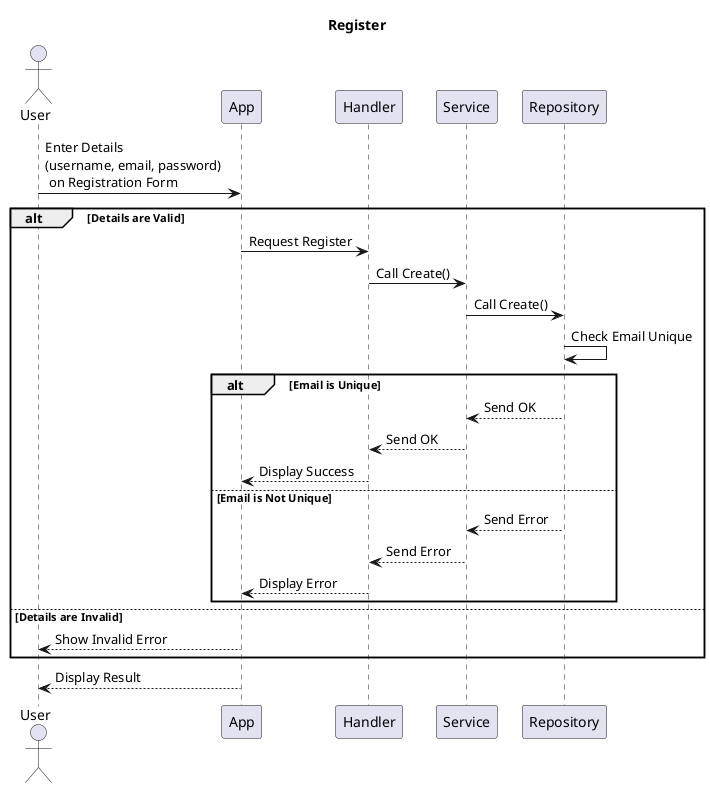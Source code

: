 @startuml register
title Register

actor User
participant "App" as A
participant "Handler" as H
participant "Service" as S
participant "Repository" as R

User -> A: Enter Details \n(username, email, password) \n on Registration Form
alt Details are Valid
    A -> H: Request Register
    H -> S: Call Create()
    S -> R: Call Create()
    R -> R: Check Email Unique
    alt Email is Unique
        R --> S: Send OK
        S --> H: Send OK
        H --> A: Display Success
    else Email is Not Unique
        R --> S: Send Error
        S --> H: Send Error
        H --> A: Display Error
    end
else Details are Invalid
    A --> User: Show Invalid Error
end
User <-- A: Display Result

@enduml
